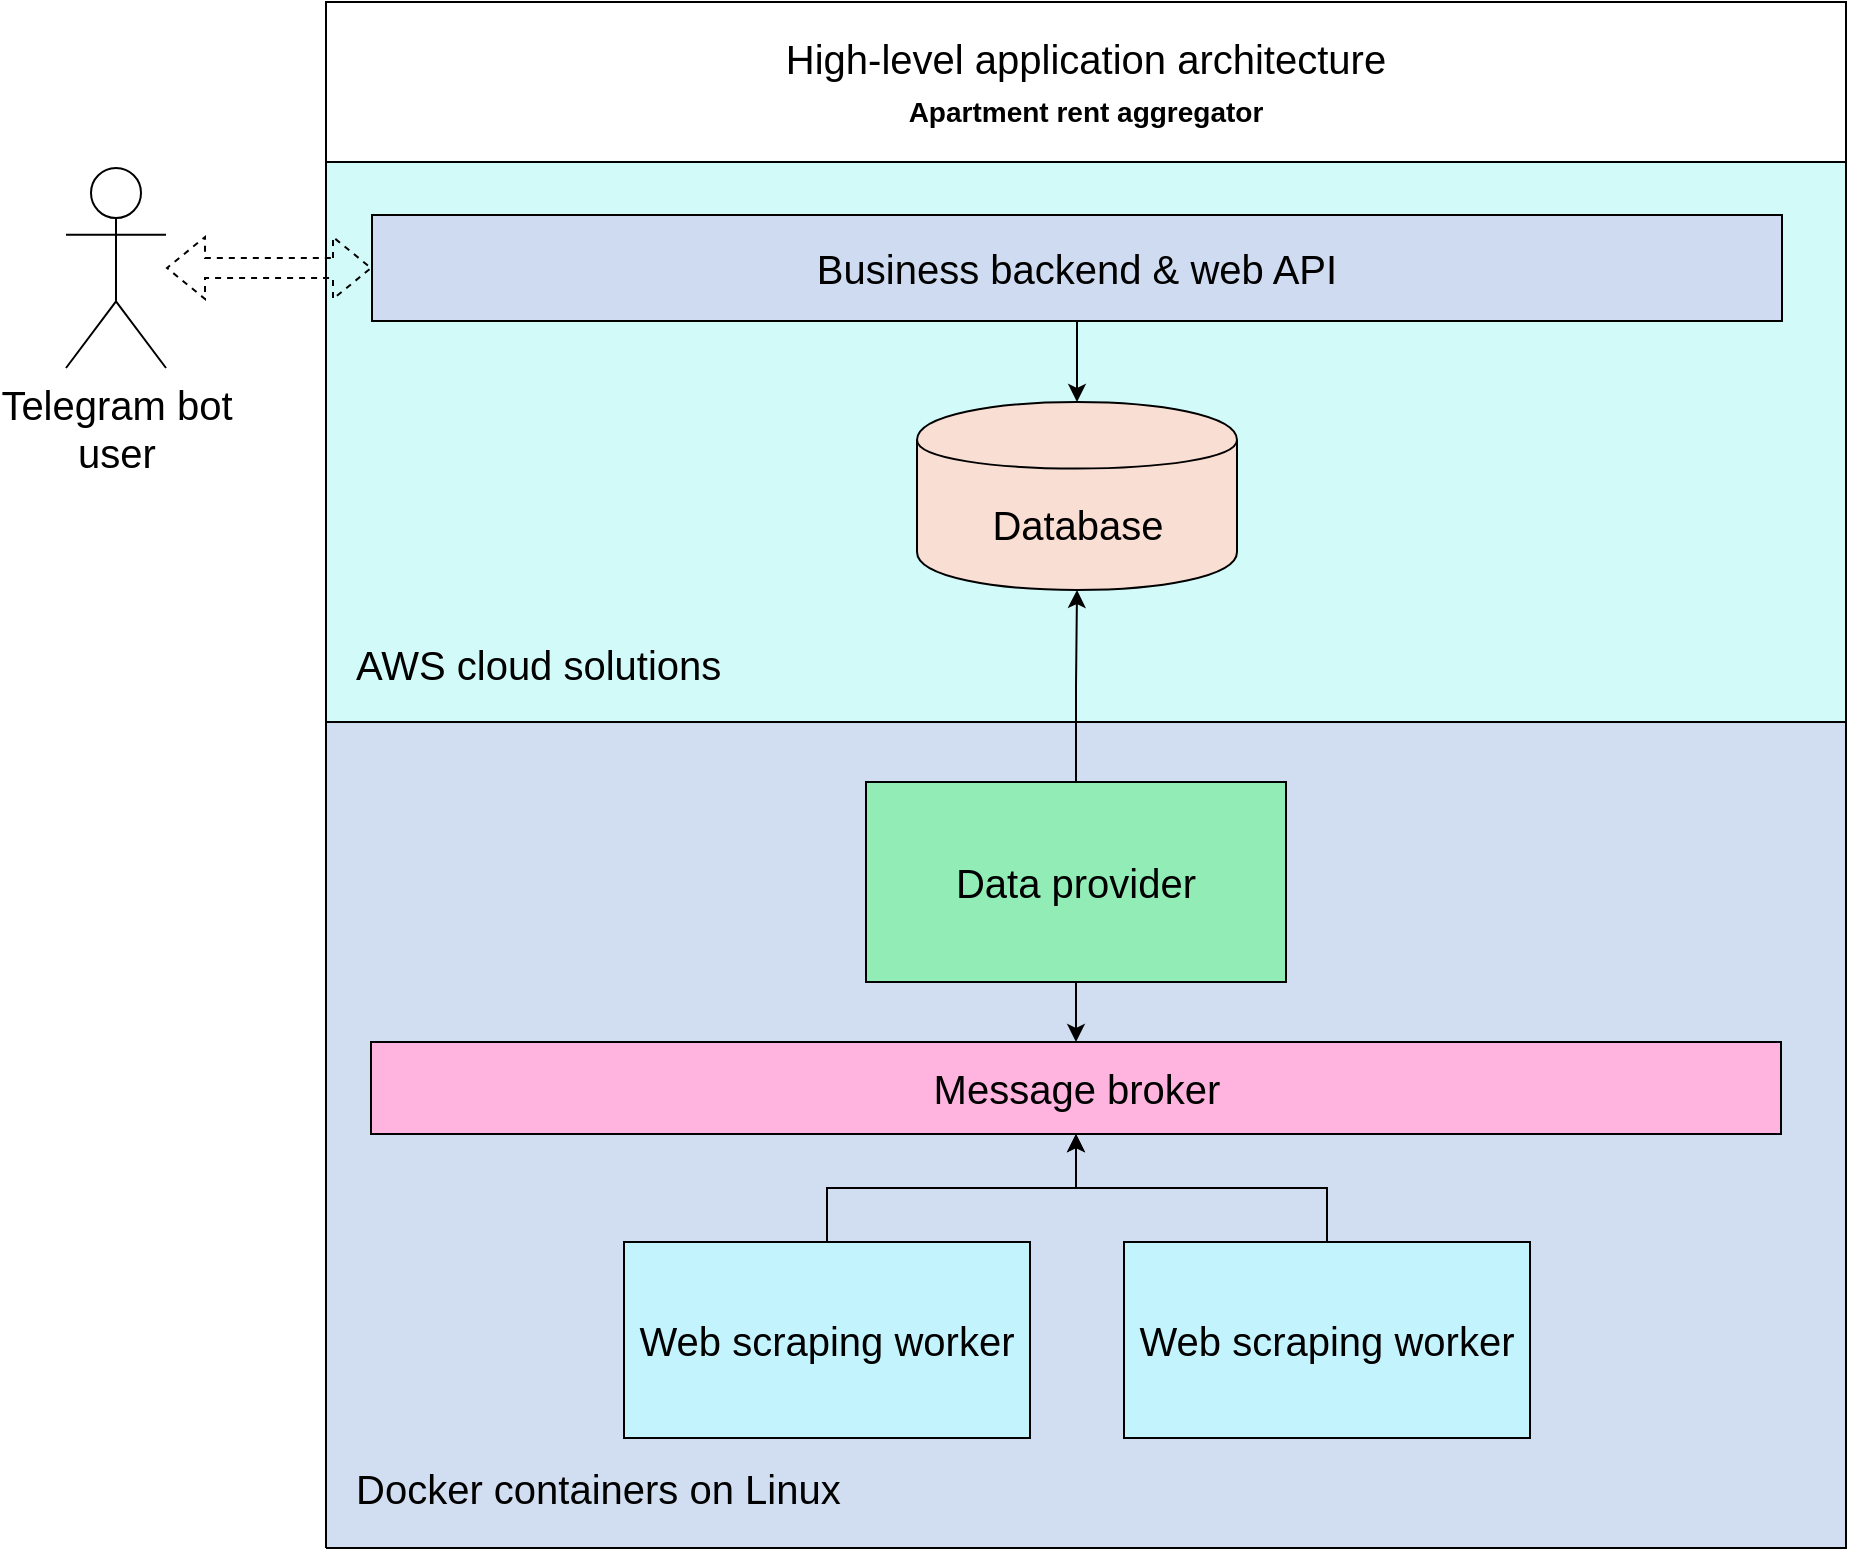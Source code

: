 <mxfile version="21.2.1" type="github" pages="2">
  <diagram name="High-level application" id="High-level_application">
    <mxGraphModel dx="1834" dy="756" grid="1" gridSize="10" guides="1" tooltips="1" connect="1" arrows="1" fold="1" page="0" pageScale="1" pageWidth="850" pageHeight="1100" math="0" shadow="0">
      <root>
        <mxCell id="0" />
        <mxCell id="1" parent="0" />
        <UserObject label="&lt;div style=&quot;font-size: 20px;&quot;&gt;&lt;p style=&quot;text-align: left; margin-right: 0px; margin-top: 0px; margin-bottom: 0px; text-indent: 0px; vertical-align: bottom; direction: ltr; font-size: 20px;&quot;&gt;&lt;font style=&quot;font-size: 20px; color: rgb(0, 0, 0); direction: ltr; letter-spacing: 0px; line-height: 120%; opacity: 1;&quot;&gt;&lt;br style=&quot;font-size: 20px;&quot;&gt;&lt;/font&gt;&lt;/p&gt;&lt;/div&gt;" tags="Background" id="2">
          <mxCell style="verticalAlign=bottom;align=left;overflow=width;vsdxID=1;fillColor=#d2faf9;gradientColor=none;shape=stencil(nZBLDoAgDERP0z3SIyjew0SURgSD+Lu9kMZoXLhwN9O+tukAlrNpJg1SzDH4QW/URgNYgZTkjA4UkwJUgGXng+6DX1zLfmoymdXo17xh5zmRJ6Q42BWCfc2oJfdAr+Yv+AP9Cb7OJ3H/2JG1HNGz/84klThPVCc=);strokeColor=#000000;spacingBottom=3;points=[[0.5,0,0],[0.5,1,0],[0,0.5,0],[0.5,0.5,0],[1,0.5,0]];labelBackgroundColor=none;rounded=0;html=1;whiteSpace=wrap;fontFamily=Helvetica;fontSize=20;" parent="1" vertex="1">
            <mxGeometry x="30" y="100" width="760" height="280" as="geometry" />
          </mxCell>
        </UserObject>
        <mxCell id="wI_4me5x3G9-VKCZE_0J-16" value="&lt;span style=&quot;color: rgb(0, 0, 0); font-size: 20px; font-style: normal; font-variant-ligatures: normal; font-variant-caps: normal; font-weight: 400; letter-spacing: normal; orphans: 2; text-align: left; text-indent: 0px; text-transform: none; widows: 2; word-spacing: 0px; -webkit-text-stroke-width: 0px; text-decoration-thickness: initial; text-decoration-style: initial; text-decoration-color: initial; float: none; display: inline !important;&quot;&gt;AWS cloud solutions&lt;/span&gt;" style="text;whiteSpace=wrap;html=1;labelBackgroundColor=none;spacingLeft=15;spacing=0;spacingBottom=0;spacingTop=5;movable=1;resizable=1;rotatable=1;deletable=1;editable=1;locked=0;connectable=1;fontFamily=Helvetica;fontSize=20;" parent="1" vertex="1">
          <mxGeometry x="30" y="330" width="220" height="50" as="geometry" />
        </mxCell>
        <mxCell id="wI_4me5x3G9-VKCZE_0J-20" value="" style="group;fontFamily=Helvetica;fontSize=20;" parent="1" vertex="1" connectable="0">
          <mxGeometry x="30" y="380" width="760" height="412" as="geometry" />
        </mxCell>
        <UserObject label="&lt;div style=&quot;font-size: 20px;&quot;&gt;&lt;p style=&quot;text-align: left; margin-right: 0px; margin-top: 0px; margin-bottom: 0px; text-indent: 0px; vertical-align: bottom; direction: ltr; font-size: 20px;&quot;&gt;&lt;font style=&quot;font-size: 20px; color: rgb(0, 0, 0); direction: ltr; letter-spacing: 0px; line-height: 120%; opacity: 1;&quot;&gt;&lt;br style=&quot;font-size: 20px;&quot;&gt;&lt;/font&gt;&lt;/p&gt;&lt;/div&gt;" tags="Background" id="5">
          <mxCell style="verticalAlign=bottom;align=left;overflow=width;vsdxID=3;fillColor=#d1ddf0;gradientColor=none;shape=stencil(nZBLDoAgDERP0z3SIyjew0SURgSD+Lu9kMZoXLhwN9O+tukAlrNpJg1SzDH4QW/URgNYgZTkjA4UkwJUgGXng+6DX1zLfmoymdXo17xh5zmRJ6Q42BWCfc2oJfdAr+Yv+AP9Cb7OJ3H/2JG1HNGz/84klThPVCc=);strokeColor=#000000;spacingBottom=3;points=[[0.5,0,0],[0.5,1,0],[0,0.5,0],[0.5,0.5,0],[1,0.5,0]];labelBackgroundColor=none;rounded=0;html=1;whiteSpace=wrap;fontFamily=Helvetica;fontSize=20;" parent="wI_4me5x3G9-VKCZE_0J-20" vertex="1">
            <mxGeometry width="760" height="413.022" as="geometry" />
          </mxCell>
        </UserObject>
        <mxCell id="ZXFIMNh35nwlY6TocOVl-31" style="edgeStyle=orthogonalEdgeStyle;rounded=0;orthogonalLoop=1;jettySize=auto;html=1;" edge="1" parent="wI_4me5x3G9-VKCZE_0J-20" source="ZXFIMNh35nwlY6TocOVl-24" target="ZXFIMNh35nwlY6TocOVl-20">
          <mxGeometry relative="1" as="geometry" />
        </mxCell>
        <mxCell id="ZXFIMNh35nwlY6TocOVl-24" value="Web scraping worker" style="rounded=0;whiteSpace=wrap;html=1;fillColor=#c3f4fd;fontSize=20;" vertex="1" parent="wI_4me5x3G9-VKCZE_0J-20">
          <mxGeometry x="399" y="260.0" width="203" height="98" as="geometry" />
        </mxCell>
        <mxCell id="ZXFIMNh35nwlY6TocOVl-32" style="edgeStyle=orthogonalEdgeStyle;rounded=0;orthogonalLoop=1;jettySize=auto;html=1;" edge="1" parent="wI_4me5x3G9-VKCZE_0J-20" source="ZXFIMNh35nwlY6TocOVl-21" target="ZXFIMNh35nwlY6TocOVl-20">
          <mxGeometry relative="1" as="geometry" />
        </mxCell>
        <mxCell id="ZXFIMNh35nwlY6TocOVl-21" value="Web scraping worker" style="rounded=0;whiteSpace=wrap;html=1;fillColor=#c3f4fd;fontSize=20;" vertex="1" parent="wI_4me5x3G9-VKCZE_0J-20">
          <mxGeometry x="149" y="260.0" width="203" height="98" as="geometry" />
        </mxCell>
        <mxCell id="ZXFIMNh35nwlY6TocOVl-20" value="Message broker" style="rounded=0;whiteSpace=wrap;html=1;fillColor=#ffb4e0;fontSize=20;" vertex="1" parent="wI_4me5x3G9-VKCZE_0J-20">
          <mxGeometry x="22.5" y="160" width="705" height="46" as="geometry" />
        </mxCell>
        <mxCell id="ZXFIMNh35nwlY6TocOVl-16" style="edgeStyle=orthogonalEdgeStyle;rounded=0;orthogonalLoop=1;jettySize=auto;html=1;exitX=0.5;exitY=1;exitDx=0;exitDy=0;" edge="1" parent="1" source="ZXFIMNh35nwlY6TocOVl-18" target="ZXFIMNh35nwlY6TocOVl-15">
          <mxGeometry relative="1" as="geometry">
            <mxPoint x="405.5" y="179" as="sourcePoint" />
          </mxGeometry>
        </mxCell>
        <mxCell id="ZXFIMNh35nwlY6TocOVl-17" style="edgeStyle=orthogonalEdgeStyle;rounded=0;orthogonalLoop=1;jettySize=auto;html=1;entryX=0.5;entryY=1;entryDx=0;entryDy=0;" edge="1" parent="1" source="ZXFIMNh35nwlY6TocOVl-19" target="ZXFIMNh35nwlY6TocOVl-15">
          <mxGeometry relative="1" as="geometry">
            <mxPoint x="495" y="409" as="sourcePoint" />
          </mxGeometry>
        </mxCell>
        <UserObject label="&lt;div style=&quot;&quot;&gt;&lt;p style=&quot;font-size: 20px; text-align: center; margin: 0px; text-indent: 0px; vertical-align: top; direction: ltr;&quot;&gt;&lt;span style=&quot;letter-spacing: 0px; background-color: initial;&quot;&gt;High-level application architecture&lt;/span&gt;&lt;br&gt;&lt;/p&gt;&lt;p style=&quot;text-align: center; margin: 0px; text-indent: 0px; vertical-align: top; direction: ltr;&quot;&gt;&lt;font style=&quot;font-size: 14px;&quot;&gt;&lt;b&gt;Apartment rent aggregator&lt;/b&gt;&lt;/font&gt;&lt;span style=&quot;font-size: 20px; letter-spacing: 0px; background-color: initial;&quot;&gt;&lt;br&gt;&lt;/span&gt;&lt;/p&gt;&lt;/div&gt;" tags="Background" id="9">
          <mxCell style="verticalAlign=middle;align=center;overflow=width;vsdxID=89;fillColor=default;gradientColor=none;shape=stencil(nZBLDoAgDERP0z3SIyjew0SURgSD+Lu9kMZoXLhwN9O+tukAlrNpJg1SzDH4QW/URgNYgZTkjA4UkwJUgGXng+6DX1zLfmoymdXo17xh5zmRJ6Q42BWCfc2oJfdAr+Yv+AP9Cb7OJ3H/2JG1HNGz/84klThPVCc=);strokeColor=default;strokeWidth=1;points=[];labelBackgroundColor=none;rounded=0;html=1;whiteSpace=wrap;spacing=0;fontFamily=Helvetica;fontSize=20;" parent="1" vertex="1">
            <mxGeometry x="30" y="20" width="760" height="80" as="geometry" />
          </mxCell>
        </UserObject>
        <mxCell id="wI_4me5x3G9-VKCZE_0J-17" value="&lt;span style=&quot;color: rgb(0, 0, 0); font-size: 20px; font-style: normal; font-variant-ligatures: normal; font-variant-caps: normal; font-weight: 400; letter-spacing: normal; orphans: 2; text-align: left; text-indent: 0px; text-transform: none; widows: 2; word-spacing: 0px; -webkit-text-stroke-width: 0px; text-decoration-thickness: initial; text-decoration-style: initial; text-decoration-color: initial; float: none; display: inline !important;&quot;&gt;Docker containers on Linux&lt;/span&gt;" style="text;whiteSpace=wrap;html=1;labelBackgroundColor=none;spacingLeft=15;spacing=0;spacingBottom=0;spacingTop=5;movable=1;resizable=1;rotatable=1;deletable=1;editable=1;locked=0;connectable=1;fontFamily=Helvetica;fontSize=20;" parent="1" vertex="1">
          <mxGeometry x="30" y="741.908" width="280" height="51.117" as="geometry" />
        </mxCell>
        <mxCell id="OINjtmFUPzzOpS-DBbj4-15" style="edgeStyle=orthogonalEdgeStyle;rounded=0;orthogonalLoop=1;jettySize=auto;html=1;shape=flexArrow;startArrow=block;dashed=1;strokeWidth=1;fontFamily=Helvetica;exitX=0;exitY=0.5;exitDx=0;exitDy=0;" edge="1" parent="1" target="OINjtmFUPzzOpS-DBbj4-16" source="ZXFIMNh35nwlY6TocOVl-18">
          <mxGeometry relative="1" as="geometry">
            <mxPoint x="55" y="153" as="sourcePoint" />
          </mxGeometry>
        </mxCell>
        <mxCell id="OINjtmFUPzzOpS-DBbj4-16" value="Telegram bot&lt;br&gt;user" style="shape=umlActor;verticalLabelPosition=bottom;verticalAlign=top;html=1;outlineConnect=0;fontSize=20;fontStyle=0;fontFamily=Helvetica;" vertex="1" parent="1">
          <mxGeometry x="-100" y="103" width="50" height="100" as="geometry" />
        </mxCell>
        <mxCell id="ZXFIMNh35nwlY6TocOVl-15" value="Database" style="shape=cylinder;whiteSpace=wrap;html=1;boundedLbl=1;backgroundOutline=1;fontSize=20;labelBackgroundColor=none;fillColor=#f9ded4;" vertex="1" parent="1">
          <mxGeometry x="325.5" y="220" width="160" height="94" as="geometry" />
        </mxCell>
        <mxCell id="ZXFIMNh35nwlY6TocOVl-18" value="Business backend &amp;amp; web API" style="rounded=0;whiteSpace=wrap;html=1;fillColor=#cfdbf0;fontSize=20;" vertex="1" parent="1">
          <mxGeometry x="53" y="126.5" width="705" height="53" as="geometry" />
        </mxCell>
        <mxCell id="ZXFIMNh35nwlY6TocOVl-23" style="edgeStyle=orthogonalEdgeStyle;rounded=0;orthogonalLoop=1;jettySize=auto;html=1;entryX=0.5;entryY=0;entryDx=0;entryDy=0;" edge="1" parent="1" source="ZXFIMNh35nwlY6TocOVl-19" target="ZXFIMNh35nwlY6TocOVl-20">
          <mxGeometry relative="1" as="geometry">
            <mxPoint x="405.5" y="544" as="targetPoint" />
          </mxGeometry>
        </mxCell>
        <mxCell id="ZXFIMNh35nwlY6TocOVl-19" value="Data provider" style="rounded=0;whiteSpace=wrap;html=1;fillColor=#91edb5;fontSize=20;" vertex="1" parent="1">
          <mxGeometry x="300" y="410" width="210" height="100" as="geometry" />
        </mxCell>
      </root>
    </mxGraphModel>
  </diagram>
  <diagram id="rdL2xZTq7Vs_gFtf2hAk" name="Business backend &amp; web API">
    <mxGraphModel dx="1834" dy="756" grid="1" gridSize="10" guides="1" tooltips="1" connect="1" arrows="1" fold="1" page="0" pageScale="1" pageWidth="850" pageHeight="1100" math="0" shadow="0">
      <root>
        <mxCell id="0" />
        <mxCell id="1" parent="0" />
        <mxCell id="CDx5S3gPCUcm8BOAOIRe-1" value="" style="rounded=0;whiteSpace=wrap;html=1;fillColor=#F5F5F5;fontFamily=Helvetica;" parent="1" vertex="1">
          <mxGeometry x="-150" y="320" width="960" height="630" as="geometry" />
        </mxCell>
        <UserObject label="&lt;div style=&quot;font-size: 1px&quot;&gt;&lt;p style=&quot;text-align:left;margin-left:25;margin-right:0;margin-top:0px;margin-bottom:0px;text-indent:0;vertical-align:bottom;direction:ltr;&quot;&gt;&lt;font style=&quot;font-size: 22.58px; color: rgb(0, 0, 0); direction: ltr; letter-spacing: 0px; line-height: 120%; opacity: 1;&quot;&gt;&lt;br&gt;&lt;/font&gt;&lt;/p&gt;&lt;/div&gt;" tags="Background" id="gksIDDGi-dU_mkhMfjs--5">
          <mxCell style="verticalAlign=bottom;align=left;overflow=width;vsdxID=1;fillColor=#d2faf9;gradientColor=none;shape=stencil(nZBLDoAgDERP0z3SIyjew0SURgSD+Lu9kMZoXLhwN9O+tukAlrNpJg1SzDH4QW/URgNYgZTkjA4UkwJUgGXng+6DX1zLfmoymdXo17xh5zmRJ6Q42BWCfc2oJfdAr+Yv+AP9Cb7OJ3H/2JG1HNGz/84klThPVCc=);strokeColor=#000000;spacingBottom=3;points=[[0.5,0,0],[0.5,1,0],[0,0.5,0],[0.5,0.5,0],[1,0.5,0]];labelBackgroundColor=none;rounded=0;html=1;whiteSpace=wrap;fontFamily=Helvetica;" parent="1" vertex="1">
            <mxGeometry x="20" y="370" width="760" height="140" as="geometry" />
          </mxCell>
        </UserObject>
        <UserObject label="&lt;div style=&quot;font-size: 1px&quot;&gt;&lt;p style=&quot;text-align:left;margin-left:25;margin-right:0;margin-top:0px;margin-bottom:0px;text-indent:0;vertical-align:bottom;direction:ltr;&quot;&gt;&lt;font style=&quot;font-size: 22.58px; color: rgb(0, 0, 0); direction: ltr; letter-spacing: 0px; line-height: 120%; opacity: 1;&quot;&gt;&lt;br&gt;&lt;/font&gt;&lt;/p&gt;&lt;/div&gt;" tags="Background" id="gksIDDGi-dU_mkhMfjs--2">
          <mxCell style="verticalAlign=bottom;align=left;overflow=width;vsdxID=3;fillColor=#d1ddf0;gradientColor=none;shape=stencil(nZBLDoAgDERP0z3SIyjew0SURgSD+Lu9kMZoXLhwN9O+tukAlrNpJg1SzDH4QW/URgNYgZTkjA4UkwJUgGXng+6DX1zLfmoymdXo17xh5zmRJ6Q42BWCfc2oJfdAr+Yv+AP9Cb7OJ3H/2JG1HNGz/84klThPVCc=);strokeColor=#000000;spacingBottom=3;points=[[0.5,0,0],[0.5,1,0],[0,0.5,0],[0.5,0.5,0],[1,0.5,0]];labelBackgroundColor=none;rounded=0;html=1;whiteSpace=wrap;fontFamily=Helvetica;" parent="1" vertex="1">
            <mxGeometry x="20" y="509" width="760" height="280" as="geometry" />
          </mxCell>
        </UserObject>
        <mxCell id="DNQMAdA4DDHm-7m9TcHZ-7" style="edgeStyle=orthogonalEdgeStyle;rounded=0;orthogonalLoop=1;jettySize=auto;html=1;startArrow=block;shape=flexArrow;fontFamily=Helvetica;" parent="1" source="gksIDDGi-dU_mkhMfjs--7" target="gksIDDGi-dU_mkhMfjs--9" edge="1">
          <mxGeometry relative="1" as="geometry" />
        </mxCell>
        <mxCell id="DNQMAdA4DDHm-7m9TcHZ-9" style="edgeStyle=orthogonalEdgeStyle;rounded=0;orthogonalLoop=1;jettySize=auto;html=1;shape=flexArrow;startArrow=block;dashed=1;strokeWidth=1;fontFamily=Helvetica;" parent="1" source="gksIDDGi-dU_mkhMfjs--7" target="gksIDDGi-dU_mkhMfjs--19" edge="1">
          <mxGeometry relative="1" as="geometry" />
        </mxCell>
        <UserObject label="&lt;div style=&quot;font-size: 20px;&quot;&gt;&lt;font style=&quot;font-size: 20px; color: rgb(0, 0, 0); direction: ltr; letter-spacing: 0px; line-height: 120%; opacity: 1;&quot;&gt;Database&lt;br style=&quot;font-size: 20px;&quot;&gt;&lt;/font&gt;&lt;/div&gt;" tags="Flowchart" id="gksIDDGi-dU_mkhMfjs--8">
          <mxCell style="verticalAlign=middle;align=center;overflow=width;vsdxID=90;fillColor=#f9ddd3;gradientColor=none;shape=stencil(1VNBEoIwDHxNj3RCK/gA1H90pEDHSplQBX5vsYKA9ujB22azSWablPCsrUQjCYPWornITuW2IvxAGFN1JVFZhwg/Ep4VBmWJ5lbnPm7EqBzR1dzHDr2vSynsxiIGgyfgGZ28Vqt6oY0BwlKBZ5fBlzSJKY+9GIepOqUs8Vyg4Rz3kehVG6GxwipTL8eBFljKyI2LCi3KVartpGwWdBz28uF7mv3dDtA939pJKKQrO4G3/IkbB94rLZTW/iLmfGjff7dDCLreOHZge/SO8h+GHx8=);strokeColor=#000000;spacingTop=-1;spacingBottom=-1;spacingLeft=-1;spacingRight=-1;points=[[0.5,0,0],[0.5,0,0],[1.06,0.5,0],[1,0.5,0]];labelBackgroundColor=none;rounded=0;html=1;whiteSpace=wrap;dashed=1;fontSize=20;fontFamily=Helvetica;" parent="1" vertex="1">
            <mxGeometry x="291" y="819" width="210" height="101" as="geometry" />
          </mxCell>
        </UserObject>
        <mxCell id="DNQMAdA4DDHm-7m9TcHZ-1" style="edgeStyle=orthogonalEdgeStyle;rounded=0;orthogonalLoop=1;jettySize=auto;html=1;dashed=1;strokeWidth=1;dashPattern=1 2;fontFamily=Helvetica;" parent="1" source="gksIDDGi-dU_mkhMfjs--10" target="gksIDDGi-dU_mkhMfjs--8" edge="1">
          <mxGeometry relative="1" as="geometry" />
        </mxCell>
        <mxCell id="gksIDDGi-dU_mkhMfjs--19" value="Telegram bot&lt;br&gt;user" style="shape=umlActor;verticalLabelPosition=bottom;verticalAlign=top;html=1;outlineConnect=0;fontSize=20;fontStyle=0;fontFamily=Helvetica;" parent="1" vertex="1">
          <mxGeometry x="-100" y="376" width="50" height="100" as="geometry" />
        </mxCell>
        <mxCell id="gksIDDGi-dU_mkhMfjs--6" value="&lt;span style=&quot;color: rgb(0, 0, 0); font-style: normal; font-variant-ligatures: normal; font-variant-caps: normal; font-weight: 400; letter-spacing: normal; orphans: 2; text-align: left; text-indent: 0px; text-transform: none; widows: 2; word-spacing: 0px; -webkit-text-stroke-width: 0px; text-decoration-thickness: initial; text-decoration-style: initial; text-decoration-color: initial; float: none; font-size: 20px; display: inline !important;&quot;&gt;&lt;font style=&quot;font-size: 20px;&quot;&gt;Minimal API&lt;/font&gt;&lt;/span&gt;" style="text;whiteSpace=wrap;html=1;labelBackgroundColor=none;spacingLeft=15;spacing=0;spacingBottom=0;spacingTop=5;movable=1;resizable=1;rotatable=1;deletable=1;editable=1;locked=0;connectable=1;fontFamily=Helvetica;fontSize=20;" parent="1" vertex="1">
          <mxGeometry x="20" y="464.019" width="220" height="44.981" as="geometry" />
        </mxCell>
        <mxCell id="gksIDDGi-dU_mkhMfjs--3" value="&lt;span style=&quot;color: rgb(0, 0, 0); font-size: 20px; font-style: normal; font-variant-ligatures: normal; font-variant-caps: normal; font-weight: 400; letter-spacing: normal; orphans: 2; text-align: left; text-indent: 0px; text-transform: none; widows: 2; word-spacing: 0px; -webkit-text-stroke-width: 0px; text-decoration-thickness: initial; text-decoration-style: initial; text-decoration-color: initial; float: none; display: inline !important;&quot;&gt;Application model&lt;/span&gt;" style="text;whiteSpace=wrap;html=1;labelBackgroundColor=none;spacingLeft=15;spacing=0;spacingBottom=0;spacingTop=5;movable=1;resizable=1;rotatable=1;deletable=1;editable=1;locked=0;connectable=1;fontSize=20;fontFamily=Helvetica;" parent="1" vertex="1">
          <mxGeometry x="20" y="739" width="280" height="50" as="geometry" />
        </mxCell>
        <UserObject label="&lt;div style=&quot;font-size: 20px;&quot;&gt;&lt;p style=&quot;text-align: center; margin: 0px; text-indent: 0px; vertical-align: middle; direction: ltr; font-size: 20px;&quot;&gt;&lt;font style=&quot;font-size: 20px; color: rgb(0, 0, 0); direction: ltr; letter-spacing: 0px; line-height: 120%; opacity: 1;&quot;&gt;Data access layer&lt;br style=&quot;font-size: 20px;&quot;&gt;&lt;/font&gt;&lt;/p&gt;&lt;/div&gt;" tags="Background" id="gksIDDGi-dU_mkhMfjs--10">
          <mxCell style="verticalAlign=middle;align=center;overflow=width;vsdxID=93;fillColor=#ffb5e2;gradientColor=none;shape=stencil(nZBLDoAgDERP0z3SIyjew0SURgSD+Lu9kMZoXLhwN9O+tukAlrNpJg1SzDH4QW/URgNYgZTkjA4UkwJUgGXng+6DX1zLfmoymdXo17xh5zmRJ6Q42BWCfc2oJfdAr+Yv+AP9Cb7OJ3H/2JG1HNGz/84klThPVCc=);strokeColor=#000000;strokeWidth=3;points=[[0.5,0,0],[0.5,0,0],[0.5,0.5,0],[0.5,0.5,0],[1,0.5,0],[0.5,0,0]];labelBackgroundColor=none;rounded=0;html=1;whiteSpace=wrap;fontSize=20;fontFamily=Helvetica;" parent="1" vertex="1">
            <mxGeometry x="45.5" y="679" width="701" height="51" as="geometry" />
          </mxCell>
        </UserObject>
        <UserObject label="&lt;div style=&quot;font-size: 20px;&quot;&gt;&lt;p style=&quot;text-align: center; margin: 0px; text-indent: 0px; vertical-align: middle; direction: ltr; font-size: 20px;&quot;&gt;&lt;font style=&quot;font-size: 20px; color: rgb(0, 0, 0); direction: ltr; letter-spacing: 0px; line-height: 120%; opacity: 1;&quot;&gt;Business logic layer&lt;br style=&quot;font-size: 20px;&quot;&gt;&lt;/font&gt;&lt;/p&gt;&lt;/div&gt;" tags="Background" id="gksIDDGi-dU_mkhMfjs--9">
          <mxCell style="verticalAlign=middle;align=center;overflow=width;vsdxID=92;fillColor=#98ecb1;gradientColor=none;shape=stencil(nZBLDoAgDERP0z3SIyjew0SURgSD+Lu9kMZoXLhwN9O+tukAlrNpJg1SzDH4QW/URgNYgZTkjA4UkwJUgGXng+6DX1zLfmoymdXo17xh5zmRJ6Q42BWCfc2oJfdAr+Yv+AP9Cb7OJ3H/2JG1HNGz/84klThPVCc=);strokeColor=#000000;strokeWidth=3;points=[[0.5,0,0],[0.5,0,0],[0.5,0.5,0],[0.5,0.5,0],[1,0.5,0],[0.5,0,0]];labelBackgroundColor=none;rounded=0;html=1;whiteSpace=wrap;fontSize=20;fontFamily=Helvetica;" parent="1" vertex="1">
            <mxGeometry x="291" y="549" width="210" height="101" as="geometry" />
          </mxCell>
        </UserObject>
        <mxCell id="DNQMAdA4DDHm-7m9TcHZ-2" style="edgeStyle=orthogonalEdgeStyle;rounded=0;orthogonalLoop=1;jettySize=auto;html=1;fontFamily=Helvetica;" parent="1" source="gksIDDGi-dU_mkhMfjs--9" target="gksIDDGi-dU_mkhMfjs--10" edge="1">
          <mxGeometry relative="1" as="geometry" />
        </mxCell>
        <UserObject label="&lt;div style=&quot;font-size: 20px;&quot;&gt;&lt;p style=&quot;text-align: center; margin: 0px; text-indent: 0px; vertical-align: middle; direction: ltr; font-size: 20px;&quot;&gt;&lt;font style=&quot;font-size: 20px; color: rgb(0, 0, 0); direction: ltr; letter-spacing: 0px; line-height: 120%; opacity: 1;&quot;&gt;Presentation layer&lt;br style=&quot;font-size: 20px;&quot;&gt;&lt;/font&gt;&lt;/p&gt;&lt;/div&gt;" tags="Background" id="gksIDDGi-dU_mkhMfjs--7">
          <mxCell style="verticalAlign=middle;align=center;overflow=width;vsdxID=91;fillColor=#cedcf2;gradientColor=none;shape=stencil(nZBLDoAgDERP0z3SIyjew0SURgSD+Lu9kMZoXLhwN9O+tukAlrNpJg1SzDH4QW/URgNYgZTkjA4UkwJUgGXng+6DX1zLfmoymdXo17xh5zmRJ6Q42BWCfc2oJfdAr+Yv+AP9Cb7OJ3H/2JG1HNGz/84klThPVCc=);strokeColor=#000000;strokeWidth=3;points=[[0.5,0,0],[0.5,0,0],[0.5,0.5,0],[0.5,0.5,0],[1,0.5,0],[0.5,0,0]];labelBackgroundColor=none;rounded=0;html=1;whiteSpace=wrap;fontSize=20;fontFamily=Helvetica;" parent="1" vertex="1">
            <mxGeometry x="45.5" y="400" width="701" height="52" as="geometry" />
          </mxCell>
        </UserObject>
        <mxCell id="CEoCrVbHOtHqmO5B8tua-3" value="Application environment" style="swimlane;whiteSpace=wrap;html=1;fontSize=14;fontFamily=Helvetica;startSize=25;" parent="1" vertex="1">
          <mxGeometry x="10" y="335" width="780" height="595" as="geometry">
            <mxRectangle x="10" y="335" width="180" height="30" as="alternateBounds" />
          </mxGeometry>
        </mxCell>
        <UserObject label="&lt;div style=&quot;&quot;&gt;&lt;p style=&quot;text-align: center; margin: 0px; text-indent: 0px; vertical-align: top; direction: ltr;&quot;&gt;&lt;span style=&quot;letter-spacing: 0px; background-color: initial;&quot;&gt;Business backend &amp;amp; web API&amp;nbsp;architecture&lt;/span&gt;&lt;br&gt;&lt;/p&gt;&lt;p style=&quot;text-align: center; margin: 0px; text-indent: 0px; vertical-align: top; direction: ltr;&quot;&gt;&lt;b&gt;&lt;font style=&quot;font-size: 14px;&quot;&gt;Apartment rent aggregator&lt;/font&gt;&lt;/b&gt;&lt;b style=&quot;letter-spacing: 0px; background-color: initial; font-size: 16px;&quot;&gt;&lt;br&gt;&lt;/b&gt;&lt;/p&gt;&lt;/div&gt;" tags="Background" id="xDa_hqLlNhh-wzN2-aVn-1">
          <mxCell style="verticalAlign=middle;align=center;overflow=width;vsdxID=89;fillColor=default;gradientColor=none;shape=stencil(nZBLDoAgDERP0z3SIyjew0SURgSD+Lu9kMZoXLhwN9O+tukAlrNpJg1SzDH4QW/URgNYgZTkjA4UkwJUgGXng+6DX1zLfmoymdXo17xh5zmRJ6Q42BWCfc2oJfdAr+Yv+AP9Cb7OJ3H/2JG1HNGz/84klThPVCc=);strokeColor=default;strokeWidth=1;points=[];labelBackgroundColor=none;rounded=0;html=1;whiteSpace=wrap;spacing=0;fontFamily=Helvetica;fontSize=20;" parent="1" vertex="1">
            <mxGeometry x="-150" y="240" width="960" height="80" as="geometry" />
          </mxCell>
        </UserObject>
      </root>
    </mxGraphModel>
  </diagram>
</mxfile>
